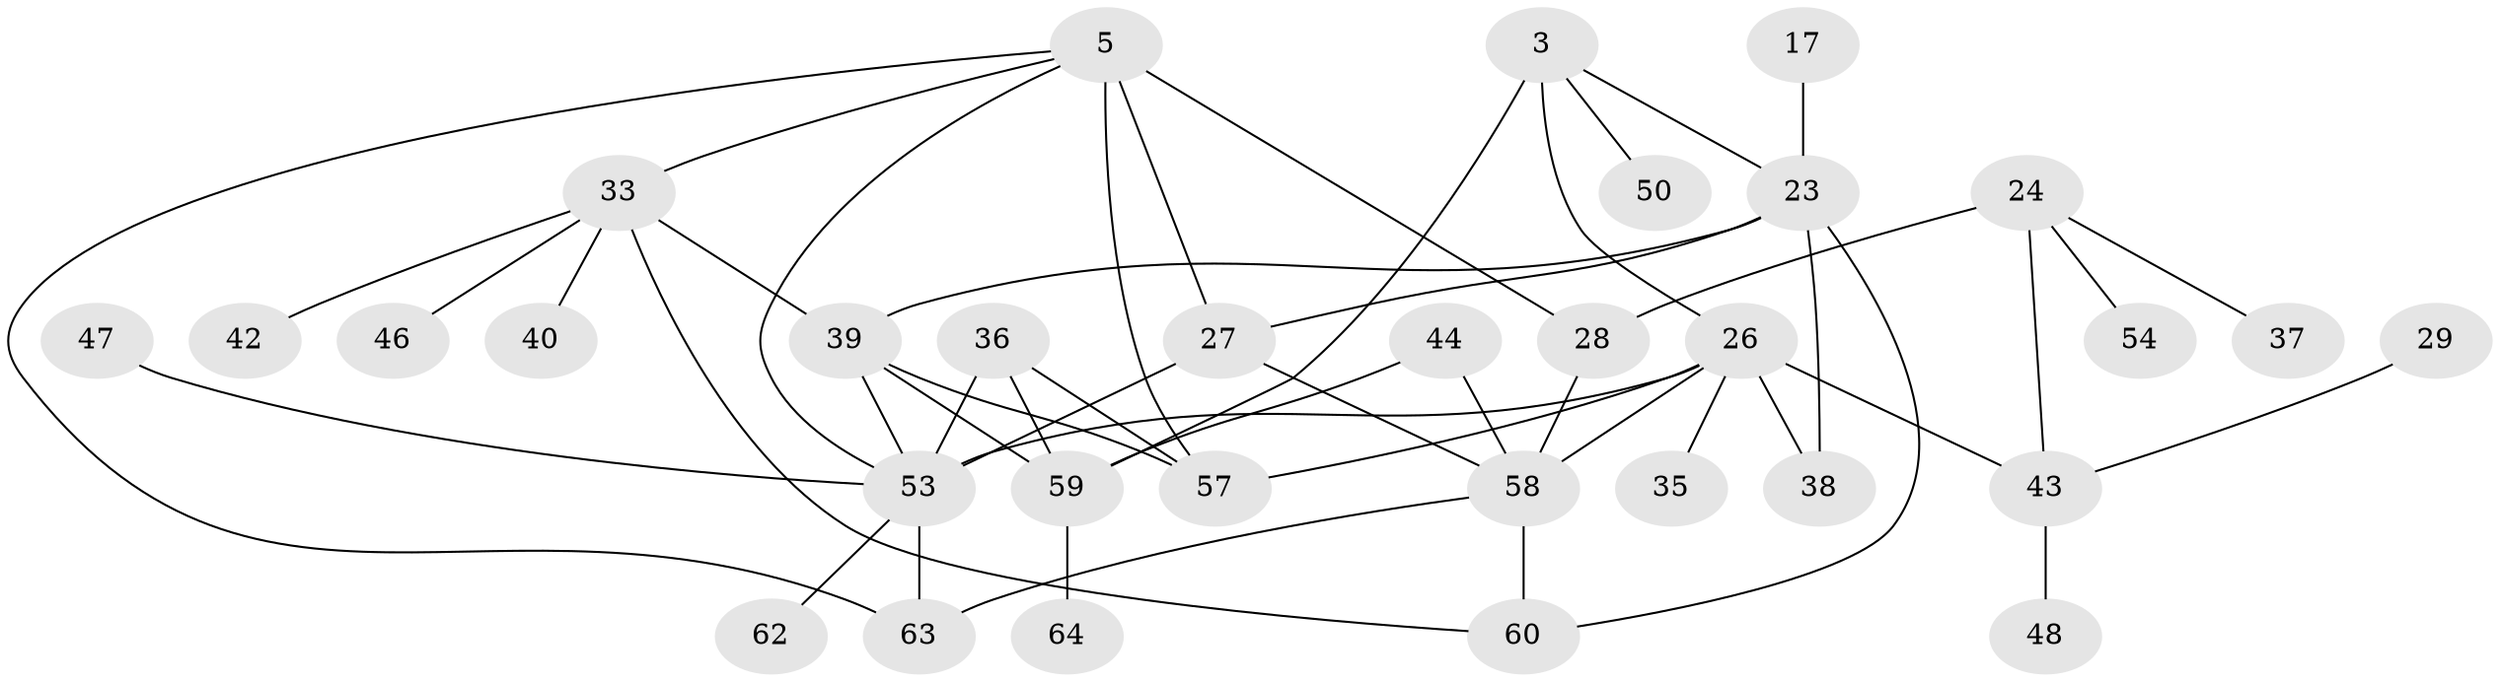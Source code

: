 // original degree distribution, {5: 0.078125, 8: 0.03125, 7: 0.015625, 3: 0.234375, 4: 0.140625, 2: 0.21875, 6: 0.046875, 1: 0.234375}
// Generated by graph-tools (version 1.1) at 2025/41/03/09/25 04:41:09]
// undirected, 32 vertices, 49 edges
graph export_dot {
graph [start="1"]
  node [color=gray90,style=filled];
  3;
  5 [super="+4"];
  17;
  23 [super="+11"];
  24;
  26 [super="+2+25"];
  27 [super="+6"];
  28;
  29;
  33 [super="+16"];
  35;
  36 [super="+7"];
  37;
  38;
  39 [super="+21"];
  40;
  42;
  43 [super="+13"];
  44;
  46;
  47;
  48;
  50;
  53 [super="+12+30+41"];
  54;
  57 [super="+49"];
  58 [super="+56+51+55"];
  59 [super="+52"];
  60;
  62;
  63 [super="+61"];
  64;
  3 -- 50;
  3 -- 59 [weight=2];
  3 -- 23 [weight=2];
  3 -- 26 [weight=2];
  5 -- 27 [weight=2];
  5 -- 28;
  5 -- 57 [weight=2];
  5 -- 63 [weight=2];
  5 -- 33;
  5 -- 53;
  17 -- 23;
  23 -- 38;
  23 -- 60;
  23 -- 39;
  23 -- 27;
  24 -- 37;
  24 -- 43 [weight=2];
  24 -- 54;
  24 -- 28;
  26 -- 35;
  26 -- 58 [weight=4];
  26 -- 53 [weight=4];
  26 -- 38;
  26 -- 43;
  26 -- 57;
  27 -- 53;
  27 -- 58;
  28 -- 58;
  29 -- 43;
  33 -- 46;
  33 -- 39 [weight=2];
  33 -- 40;
  33 -- 42;
  33 -- 60;
  36 -- 53;
  36 -- 57;
  36 -- 59;
  39 -- 57;
  39 -- 59;
  39 -- 53;
  43 -- 48;
  44 -- 58;
  44 -- 59;
  47 -- 53;
  53 -- 62;
  53 -- 63;
  58 -- 60;
  58 -- 63;
  59 -- 64;
}
